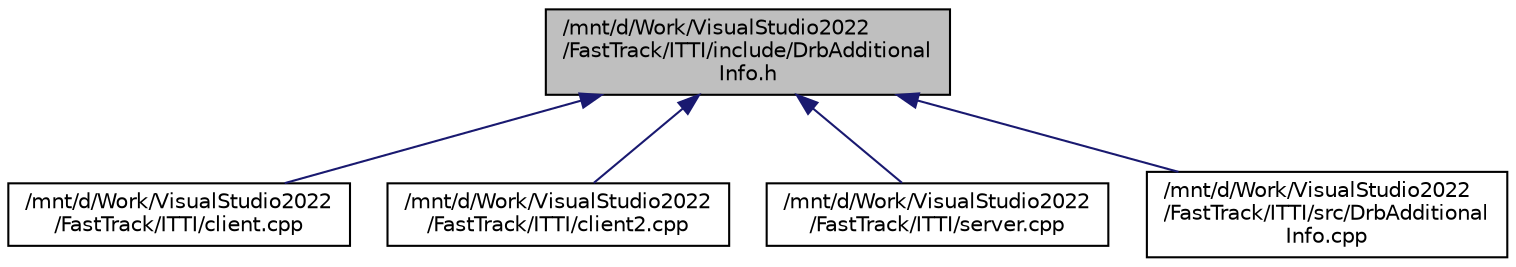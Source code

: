 digraph "/mnt/d/Work/VisualStudio2022/FastTrack/ITTI/include/DrbAdditionalInfo.h"
{
 // LATEX_PDF_SIZE
  edge [fontname="Helvetica",fontsize="10",labelfontname="Helvetica",labelfontsize="10"];
  node [fontname="Helvetica",fontsize="10",shape=record];
  Node1 [label="/mnt/d/Work/VisualStudio2022\l/FastTrack/ITTI/include/DrbAdditional\lInfo.h",height=0.2,width=0.4,color="black", fillcolor="grey75", style="filled", fontcolor="black",tooltip="Class handler of \"vran::rrc_du::DrbAdditionalInfo\" struct."];
  Node1 -> Node2 [dir="back",color="midnightblue",fontsize="10",style="solid",fontname="Helvetica"];
  Node2 [label="/mnt/d/Work/VisualStudio2022\l/FastTrack/ITTI/client.cpp",height=0.2,width=0.4,color="black", fillcolor="white", style="filled",URL="$client_8cpp.html",tooltip="Client part."];
  Node1 -> Node3 [dir="back",color="midnightblue",fontsize="10",style="solid",fontname="Helvetica"];
  Node3 [label="/mnt/d/Work/VisualStudio2022\l/FastTrack/ITTI/client2.cpp",height=0.2,width=0.4,color="black", fillcolor="white", style="filled",URL="$client2_8cpp.html",tooltip="Client part."];
  Node1 -> Node4 [dir="back",color="midnightblue",fontsize="10",style="solid",fontname="Helvetica"];
  Node4 [label="/mnt/d/Work/VisualStudio2022\l/FastTrack/ITTI/server.cpp",height=0.2,width=0.4,color="black", fillcolor="white", style="filled",URL="$server_8cpp.html",tooltip="Server part."];
  Node1 -> Node5 [dir="back",color="midnightblue",fontsize="10",style="solid",fontname="Helvetica"];
  Node5 [label="/mnt/d/Work/VisualStudio2022\l/FastTrack/ITTI/src/DrbAdditional\lInfo.cpp",height=0.2,width=0.4,color="black", fillcolor="white", style="filled",URL="$DrbAdditionalInfo_8cpp.html",tooltip="Realization of \"vran::rrc_du::DrbAdditionalInfo\" class handler."];
}
